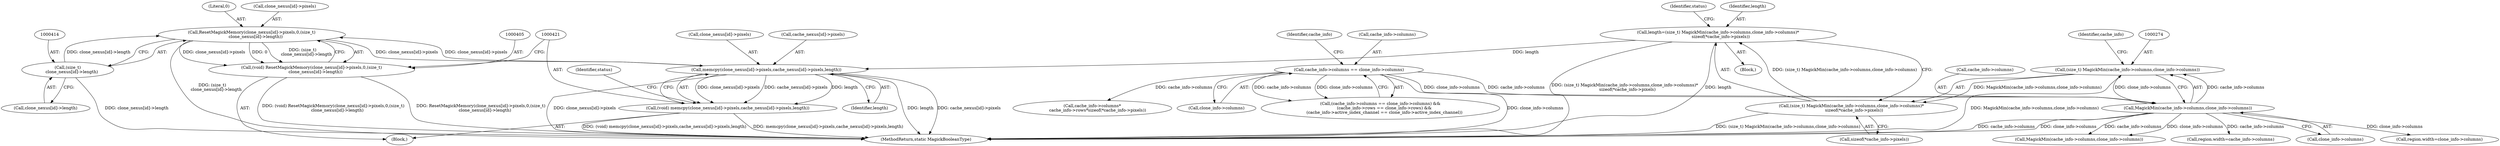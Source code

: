 digraph "0_ImageMagick_a54fe0e8600eaf3dc6fe717d3c0398001507f723@pointer" {
"1000406" [label="(Call,ResetMagickMemory(clone_nexus[id]->pixels,0,(size_t)\n      clone_nexus[id]->length))"];
"1000422" [label="(Call,memcpy(clone_nexus[id]->pixels,cache_nexus[id]->pixels,length))"];
"1000406" [label="(Call,ResetMagickMemory(clone_nexus[id]->pixels,0,(size_t)\n      clone_nexus[id]->length))"];
"1000413" [label="(Call,(size_t)\n      clone_nexus[id]->length)"];
"1000270" [label="(Call,length=(size_t) MagickMin(cache_info->columns,clone_info->columns)*\n    sizeof(*cache_info->pixels))"];
"1000272" [label="(Call,(size_t) MagickMin(cache_info->columns,clone_info->columns)*\n    sizeof(*cache_info->pixels))"];
"1000273" [label="(Call,(size_t) MagickMin(cache_info->columns,clone_info->columns))"];
"1000275" [label="(Call,MagickMin(cache_info->columns,clone_info->columns))"];
"1000166" [label="(Call,cache_info->columns == clone_info->columns)"];
"1000404" [label="(Call,(void) ResetMagickMemory(clone_nexus[id]->pixels,0,(size_t)\n      clone_nexus[id]->length))"];
"1000420" [label="(Call,(void) memcpy(clone_nexus[id]->pixels,cache_nexus[id]->pixels,length))"];
"1000285" [label="(Identifier,cache_info)"];
"1000415" [label="(Call,clone_nexus[id]->length)"];
"1000412" [label="(Literal,0)"];
"1000170" [label="(Call,clone_info->columns)"];
"1000435" [label="(Identifier,status)"];
"1000166" [label="(Call,cache_info->columns == clone_info->columns)"];
"1000288" [label="(Identifier,status)"];
"1000282" [label="(Call,sizeof(*cache_info->pixels))"];
"1000460" [label="(Call,MagickMin(cache_info->columns,clone_info->columns))"];
"1000273" [label="(Call,(size_t) MagickMin(cache_info->columns,clone_info->columns))"];
"1000276" [label="(Call,cache_info->columns)"];
"1000107" [label="(Block,)"];
"1000655" [label="(MethodReturn,static MagickBooleanType)"];
"1000407" [label="(Call,clone_nexus[id]->pixels)"];
"1000270" [label="(Call,length=(size_t) MagickMin(cache_info->columns,clone_info->columns)*\n    sizeof(*cache_info->pixels))"];
"1000423" [label="(Call,clone_nexus[id]->pixels)"];
"1000275" [label="(Call,MagickMin(cache_info->columns,clone_info->columns))"];
"1000324" [label="(Call,region.width=cache_info->columns)"];
"1000404" [label="(Call,(void) ResetMagickMemory(clone_nexus[id]->pixels,0,(size_t)\n      clone_nexus[id]->length))"];
"1000303" [label="(Block,)"];
"1000271" [label="(Identifier,length)"];
"1000279" [label="(Call,clone_info->columns)"];
"1000198" [label="(Call,cache_info->columns*\n        cache_info->rows*sizeof(*cache_info->pixels))"];
"1000433" [label="(Identifier,length)"];
"1000176" [label="(Identifier,cache_info)"];
"1000272" [label="(Call,(size_t) MagickMin(cache_info->columns,clone_info->columns)*\n    sizeof(*cache_info->pixels))"];
"1000165" [label="(Call,(cache_info->columns == clone_info->columns) &&\n      (cache_info->rows == clone_info->rows) &&\n      (cache_info->active_index_channel == clone_info->active_index_channel))"];
"1000413" [label="(Call,(size_t)\n      clone_nexus[id]->length)"];
"1000420" [label="(Call,(void) memcpy(clone_nexus[id]->pixels,cache_nexus[id]->pixels,length))"];
"1000378" [label="(Call,region.width=clone_info->columns)"];
"1000422" [label="(Call,memcpy(clone_nexus[id]->pixels,cache_nexus[id]->pixels,length))"];
"1000167" [label="(Call,cache_info->columns)"];
"1000428" [label="(Call,cache_nexus[id]->pixels)"];
"1000406" [label="(Call,ResetMagickMemory(clone_nexus[id]->pixels,0,(size_t)\n      clone_nexus[id]->length))"];
"1000406" -> "1000404"  [label="AST: "];
"1000406" -> "1000413"  [label="CFG: "];
"1000407" -> "1000406"  [label="AST: "];
"1000412" -> "1000406"  [label="AST: "];
"1000413" -> "1000406"  [label="AST: "];
"1000404" -> "1000406"  [label="CFG: "];
"1000406" -> "1000655"  [label="DDG: (size_t)\n      clone_nexus[id]->length"];
"1000406" -> "1000404"  [label="DDG: clone_nexus[id]->pixels"];
"1000406" -> "1000404"  [label="DDG: 0"];
"1000406" -> "1000404"  [label="DDG: (size_t)\n      clone_nexus[id]->length"];
"1000422" -> "1000406"  [label="DDG: clone_nexus[id]->pixels"];
"1000413" -> "1000406"  [label="DDG: clone_nexus[id]->length"];
"1000406" -> "1000422"  [label="DDG: clone_nexus[id]->pixels"];
"1000422" -> "1000420"  [label="AST: "];
"1000422" -> "1000433"  [label="CFG: "];
"1000423" -> "1000422"  [label="AST: "];
"1000428" -> "1000422"  [label="AST: "];
"1000433" -> "1000422"  [label="AST: "];
"1000420" -> "1000422"  [label="CFG: "];
"1000422" -> "1000655"  [label="DDG: cache_nexus[id]->pixels"];
"1000422" -> "1000655"  [label="DDG: clone_nexus[id]->pixels"];
"1000422" -> "1000655"  [label="DDG: length"];
"1000422" -> "1000420"  [label="DDG: clone_nexus[id]->pixels"];
"1000422" -> "1000420"  [label="DDG: cache_nexus[id]->pixels"];
"1000422" -> "1000420"  [label="DDG: length"];
"1000270" -> "1000422"  [label="DDG: length"];
"1000413" -> "1000415"  [label="CFG: "];
"1000414" -> "1000413"  [label="AST: "];
"1000415" -> "1000413"  [label="AST: "];
"1000413" -> "1000655"  [label="DDG: clone_nexus[id]->length"];
"1000270" -> "1000107"  [label="AST: "];
"1000270" -> "1000272"  [label="CFG: "];
"1000271" -> "1000270"  [label="AST: "];
"1000272" -> "1000270"  [label="AST: "];
"1000288" -> "1000270"  [label="CFG: "];
"1000270" -> "1000655"  [label="DDG: (size_t) MagickMin(cache_info->columns,clone_info->columns)*\n    sizeof(*cache_info->pixels)"];
"1000270" -> "1000655"  [label="DDG: length"];
"1000272" -> "1000270"  [label="DDG: (size_t) MagickMin(cache_info->columns,clone_info->columns)"];
"1000272" -> "1000282"  [label="CFG: "];
"1000273" -> "1000272"  [label="AST: "];
"1000282" -> "1000272"  [label="AST: "];
"1000272" -> "1000655"  [label="DDG: (size_t) MagickMin(cache_info->columns,clone_info->columns)"];
"1000273" -> "1000272"  [label="DDG: MagickMin(cache_info->columns,clone_info->columns)"];
"1000273" -> "1000275"  [label="CFG: "];
"1000274" -> "1000273"  [label="AST: "];
"1000275" -> "1000273"  [label="AST: "];
"1000285" -> "1000273"  [label="CFG: "];
"1000273" -> "1000655"  [label="DDG: MagickMin(cache_info->columns,clone_info->columns)"];
"1000275" -> "1000273"  [label="DDG: cache_info->columns"];
"1000275" -> "1000273"  [label="DDG: clone_info->columns"];
"1000275" -> "1000279"  [label="CFG: "];
"1000276" -> "1000275"  [label="AST: "];
"1000279" -> "1000275"  [label="AST: "];
"1000275" -> "1000655"  [label="DDG: cache_info->columns"];
"1000275" -> "1000655"  [label="DDG: clone_info->columns"];
"1000166" -> "1000275"  [label="DDG: cache_info->columns"];
"1000166" -> "1000275"  [label="DDG: clone_info->columns"];
"1000275" -> "1000324"  [label="DDG: cache_info->columns"];
"1000275" -> "1000378"  [label="DDG: clone_info->columns"];
"1000275" -> "1000460"  [label="DDG: cache_info->columns"];
"1000275" -> "1000460"  [label="DDG: clone_info->columns"];
"1000166" -> "1000165"  [label="AST: "];
"1000166" -> "1000170"  [label="CFG: "];
"1000167" -> "1000166"  [label="AST: "];
"1000170" -> "1000166"  [label="AST: "];
"1000176" -> "1000166"  [label="CFG: "];
"1000165" -> "1000166"  [label="CFG: "];
"1000166" -> "1000655"  [label="DDG: clone_info->columns"];
"1000166" -> "1000165"  [label="DDG: cache_info->columns"];
"1000166" -> "1000165"  [label="DDG: clone_info->columns"];
"1000166" -> "1000198"  [label="DDG: cache_info->columns"];
"1000404" -> "1000303"  [label="AST: "];
"1000405" -> "1000404"  [label="AST: "];
"1000421" -> "1000404"  [label="CFG: "];
"1000404" -> "1000655"  [label="DDG: (void) ResetMagickMemory(clone_nexus[id]->pixels,0,(size_t)\n      clone_nexus[id]->length)"];
"1000404" -> "1000655"  [label="DDG: ResetMagickMemory(clone_nexus[id]->pixels,0,(size_t)\n      clone_nexus[id]->length)"];
"1000420" -> "1000303"  [label="AST: "];
"1000421" -> "1000420"  [label="AST: "];
"1000435" -> "1000420"  [label="CFG: "];
"1000420" -> "1000655"  [label="DDG: (void) memcpy(clone_nexus[id]->pixels,cache_nexus[id]->pixels,length)"];
"1000420" -> "1000655"  [label="DDG: memcpy(clone_nexus[id]->pixels,cache_nexus[id]->pixels,length)"];
}
